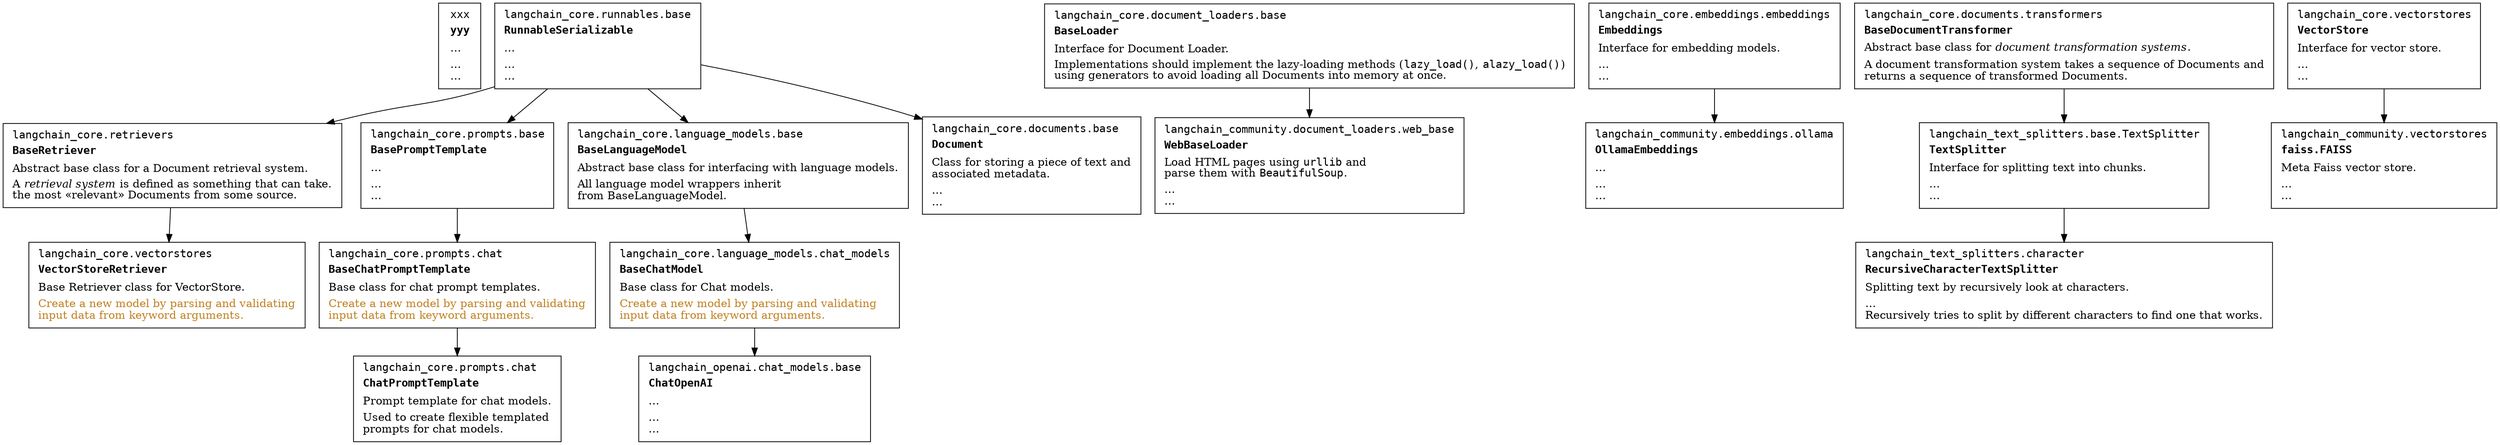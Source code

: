 // pkill okular ; dot hierarchy.dot -Tpdf -ohierarchy.pdf && xdg-open hierarchy.pdf

// Graphiv: HTML attributes
//   https://www.graphviz.org/doc/info/shapes.html#html


digraph {

  node [shape=box]

  template [
     label=<
<table border="0">
<tr><td align="left" valign="top"><font face="courier">xxx</font></td></tr>
<tr><td align="left" valign="top" height="20"><font face="courier"><b>yyy</b></font></td></tr>
<tr><td align="left" height="12">…<br align="Left"/></td></tr>
<tr><td align="left">…<br align="Left"/>…<br align="left"/></td></tr>
</table>> ]

  langchain_core_runnables_base_RunnableSerializable [
     label=<
<table border="0">
<tr><td align="left" valign="top"><font face="courier">langchain_core.runnables.base</font></td></tr>
<tr><td align="left" valign="top" height="20"><font face="courier"><b>RunnableSerializable</b></font></td></tr>
<tr><td align="left" height="12">…<br align="Left"/></td></tr>
<tr><td align="left">…<br align="Left"/>…<br align="left"/></td></tr>
</table>> ]

  langchain_core_retrievers_BaseRetriever [
     label=<
<table border="0">
<tr><td align="left" valign="top"><font face="courier">langchain_core.retrievers</font></td></tr>
<tr><td align="left" valign="top" height="20"><font face="courier"><b>BaseRetriever</b></font></td></tr>
<tr><td align="left" height="12">Abstract base class for a Document retrieval system.<br align="Left"/></td></tr>
<tr><td align="left">A <i>retrieval system</i> is defined as something that can take.<br align="Left"/>the most «relevant» Documents from some source.<br align="left"/></td></tr>
</table>> ]

  langchain_core_vectorstores_VectorStoreRetriever [
     label=<
<table border="0">
<tr><td align="left" valign="top"><font face="courier">langchain_core.vectorstores</font></td></tr>
<tr><td align="left" valign="top" height="20"><font face="courier"><b>VectorStoreRetriever</b></font></td></tr>
<tr><td align="left" height="12">Base Retriever class for VectorStore.<br align="Left"/></td></tr>
<tr><td align="left"><font color="#c08020">Create a new model by parsing and validating<br align="Left"/>input data from keyword arguments.<br align="left"/></font></td></tr>
</table>> ]


  langchain_core_prompts_base_BasePromptTemplate [
     label=<
<table border="0">
<tr><td align="left" valign="top"><font face="courier">langchain_core.prompts.base</font></td></tr>
<tr><td align="left" valign="top" height="20"><font face="courier"><b>BasePromptTemplate</b></font></td></tr>
<tr><td align="left" height="12">…<br align="Left"/></td></tr>
<tr><td align="left">…<br align="Left"/>…<br align="left"/></td></tr>
</table>    > ]

  langchain_core_prompts_chat_BaseChatPromptTemplate [
     label=<
<table border="0">
<tr><td align="left" valign="top"><font face="courier">langchain_core.prompts.chat</font></td></tr>
<tr><td align="left" valign="top" height="20"><font face="courier"><b>BaseChatPromptTemplate</b></font></td></tr>
<tr><td align="left" height="12">Base class for chat prompt templates.<br align="Left"/></td></tr>
<tr><td align="left"><font color="#c08020">Create a new model by parsing and validating<br align="Left"/>input data from keyword arguments.<br align="left"/></font></td></tr>
</table>> ]

  langchain_core_prompts_chat_ChatPromptTemplate [
     label=<
<table border="0">
<tr><td align="left" valign="top"><font face="courier">langchain_core.prompts.chat</font></td></tr>
<tr><td align="left" valign="top" height="20"><font face="courier"><b>ChatPromptTemplate</b></font></td></tr>
<tr><td align="left" height="12">Prompt template for chat models.<br align="Left"/></td></tr>
<tr><td align="left">Used to create flexible templated<br align="left"/>prompts for chat models.<br align="left"/></td></tr>
</table>> ]

 langchain_core_language_models_base_BaseLanguageModel  [
     label=<
<table border="0">
<tr><td align="left" valign="top"><font face="courier">langchain_core.language_models.base</font></td></tr>
<tr><td align="left" valign="top" height="20"><font face="courier"><b>BaseLanguageModel</b></font></td></tr>
<tr><td align="left" height="12">Abstract base class for interfacing with language models.<br align="Left"/></td></tr>
<tr><td align="left">All language model wrappers inherit<br align="left"/>from BaseLanguageModel.<br align="left"/></td></tr>
</table>    > ]

  langchain_core_language_models_chat_models_BaseChatModel [
     label=<
<table border="0">
<tr><td align="left" valign="top"><font face="courier">langchain_core.language_models.chat_models</font></td></tr>
<tr><td align="left" valign="top" height="20"><font face="courier"><b>BaseChatModel</b></font></td></tr>
<tr><td align="left" height="12">Base class for Chat models.<br align="Left"/></td></tr>
<tr><td align="left"><font color="#c08020">Create a new model by parsing and validating<br align="Left"/>input data from keyword arguments.<br align="left"/></font></td></tr>
</table>    > ]

  langchain_openai_chat_models_base_ChatOpenAI [
     label=<
<table border="0">
<tr><td align="left" valign="top"><font face="courier">langchain_openai.chat_models.base</font></td></tr>
<tr><td align="left" valign="top" height="20"><font face="courier"><b>ChatOpenAI</b></font></td></tr>
<tr><td align="left" height="12">…<br align="Left"/></td></tr>
<tr><td align="left">…<br align="Left"/>…<br align="left"/></td></tr>
</table>> ]

  langchain_core_documents_base_Document [
     label=<
<table border="0">
<tr><td align="left" valign="top"><font face="courier">langchain_core.documents.base</font></td></tr>
<tr><td align="left" valign="top" height="20"><font face="courier"><b>Document</b></font></td></tr>
<tr><td align="left" height="12">Class for storing a piece of text and<br align="Left"/>associated metadata.<br align="Left"/></td></tr>
<tr><td align="left">…<br align="Left"/>…<br align="left"/></td></tr>
</table>    > ]

  langchain_core_document_loaders_base_BaseLoader [
     label=<
<table border="0">
<tr><td align="left" valign="top"><font face="courier">langchain_core.document_loaders.base</font></td></tr>
<tr><td align="left" valign="top" height="20"><font face="courier"><b>BaseLoader</b></font></td></tr>
<tr><td align="left" height="12">Interface for Document Loader.<br align="Left"/></td></tr>
<tr><td align="left">Implementations should implement the lazy-loading methods (<font face="courier">lazy_load()</font>, <font face="courier">alazy_load()</font>)<br align="Left"/>using generators to avoid loading all Documents into memory at once.<br align="left"/></td></tr>
</table>    > ]

  langchain_community_document_loaders_web_base_WebBaseLoader [
     label=<
<table border="0">
<tr><td align="left" valign="top"><font face="courier">langchain_community.document_loaders.web_base</font></td></tr>
<tr><td align="left" valign="top" height="20"><font face="courier"><b>WebBaseLoader</b></font></td></tr>
<tr><td align="left" height="12">Load HTML pages using <font face="courier">urllib</font> and<br align="left"/>parse them with <font face="courier">BeautifulSoup</font>.<br align="Left"/></td></tr>
<tr><td align="left">…<br align="Left"/>…<br align="left"/></td></tr>
</table>> ]

  langchain_core_embeddings_embeddings_Embeddings [
     label=<
<table border="0">
<tr><td align="left" valign="top"><font face="courier">langchain_core.embeddings.embeddings</font></td></tr>
<tr><td align="left" valign="top" height="20"><font face="courier"><b>Embeddings</b></font></td></tr>
<tr><td align="left" height="12">Interface for embedding models.<br align="Left"/></td></tr>
<tr><td align="left">…<br align="Left"/>…<br align="left"/></td></tr>
</table>> ]

  langchain_community_embeddings_ollama_OllamaEmbeddings [
     label=<
<table border="0">
<tr><td align="left" valign="top"><font face="courier">langchain_community.embeddings.ollama</font></td></tr>
<tr><td align="left" valign="top" height="20"><font face="courier"><b>OllamaEmbeddings</b></font></td></tr>
<tr><td align="left" height="12">…<br align="Left"/></td></tr>
<tr><td align="left">…<br align="Left"/>…<br align="left"/></td></tr>
</table>    > ]


  langchain_core_documents_transformers_BaseDocumentTransformer [
     label=<
<table border="0">
<tr><td align="left" valign="top"><font face="courier">langchain_core.documents.transformers</font></td></tr>
<tr><td align="left" valign="top" height="20"><font face="courier"><b>BaseDocumentTransformer</b></font></td></tr>
<tr><td align="left" height="12">Abstract base class for <i>document transformation systems</i>.<br align="Left"/></td></tr>
<tr><td align="left">A document transformation system takes a sequence of Documents and<br align="Left"/>returns a sequence of transformed Documents.<br align="left"/></td></tr>
</table>    > ]

  langchain_text_splitters_base_TextSplitter [
     label=<
<table border="0">
<tr><td align="left" valign="top"><font face="courier">langchain_text_splitters.base.TextSplitter</font></td></tr>
<tr><td align="left" valign="top" height="20"><font face="courier"><b>TextSplitter</b></font></td></tr>
<tr><td align="left" height="12">Interface for splitting text into chunks.<br align="Left"/></td></tr>
<tr><td align="left">…<br align="Left"/>…<br align="left"/></td></tr>
</table>    > ]

  langchain_text_splitters_character_RecursiveCharacterTextSplitter [
     label=<
<table border="0">
<tr><td align="left" valign="top"><font face="courier">langchain_text_splitters.character</font></td></tr>
<tr><td align="left" valign="top" height="20"><font face="courier"><b>RecursiveCharacterTextSplitter</b></font></td></tr>
<tr><td align="left" height="12">Splitting text by recursively look at characters.<br align="Left"/></td></tr>
<tr><td align="left">…<br align="Left"/>Recursively tries to split by different characters to find one that works.<br align="left"/></td></tr>
</table>> ]

  langchain_core_vectorstores_VectorStore [
     label=<
<table border="0">
<tr><td align="left" valign="top"><font face="courier">langchain_core.vectorstores</font></td></tr>
<tr><td align="left" valign="top" height="20"><font face="courier"><b>VectorStore</b></font></td></tr>
<tr><td align="left" height="12">Interface for vector store.<br align="Left"/></td></tr>
<tr><td align="left">…<br align="Left"/>…<br align="left"/></td></tr>
</table>    > ]

  langchain_community_vectorstores_faiss_FAISS [
     label=<
<table border="0">
<tr><td align="left" valign="top"><font face="courier">langchain_community.vectorstores</font></td></tr>
<tr><td align="left" valign="top" height="20"><font face="courier"><b>faiss.FAISS</b></font></td></tr>
<tr><td align="left" height="12">Meta Faiss vector store.<br align="Left"/></td></tr>
<tr><td align="left">…<br align="Left"/>…<br align="left"/></td></tr>
</table>    > ]

  langchain_core_vectorstores_VectorStore -> langchain_community_vectorstores_faiss_FAISS

  langchain_core_documents_transformers_BaseDocumentTransformer -> langchain_text_splitters_base_TextSplitter
  langchain_text_splitters_base_TextSplitter -> langchain_text_splitters_character_RecursiveCharacterTextSplitter

  langchain_core_embeddings_embeddings_Embeddings -> langchain_community_embeddings_ollama_OllamaEmbeddings

  langchain_core_document_loaders_base_BaseLoader -> langchain_community_document_loaders_web_base_WebBaseLoader

  langchain_core_runnables_base_RunnableSerializable -> langchain_core_documents_base_Document

  langchain_core_runnables_base_RunnableSerializable -> langchain_core_retrievers_BaseRetriever
  langchain_core_retrievers_BaseRetriever -> langchain_core_vectorstores_VectorStoreRetriever

  langchain_core_runnables_base_RunnableSerializable -> langchain_core_language_models_base_BaseLanguageModel
  langchain_core_language_models_base_BaseLanguageModel -> langchain_core_language_models_chat_models_BaseChatModel
  langchain_core_language_models_chat_models_BaseChatModel -> langchain_openai_chat_models_base_ChatOpenAI
  langchain_core_runnables_base_RunnableSerializable -> langchain_core_prompts_base_BasePromptTemplate
  langchain_core_prompts_base_BasePromptTemplate -> langchain_core_prompts_chat_BaseChatPromptTemplate
  langchain_core_prompts_chat_BaseChatPromptTemplate -> langchain_core_prompts_chat_ChatPromptTemplate

}
